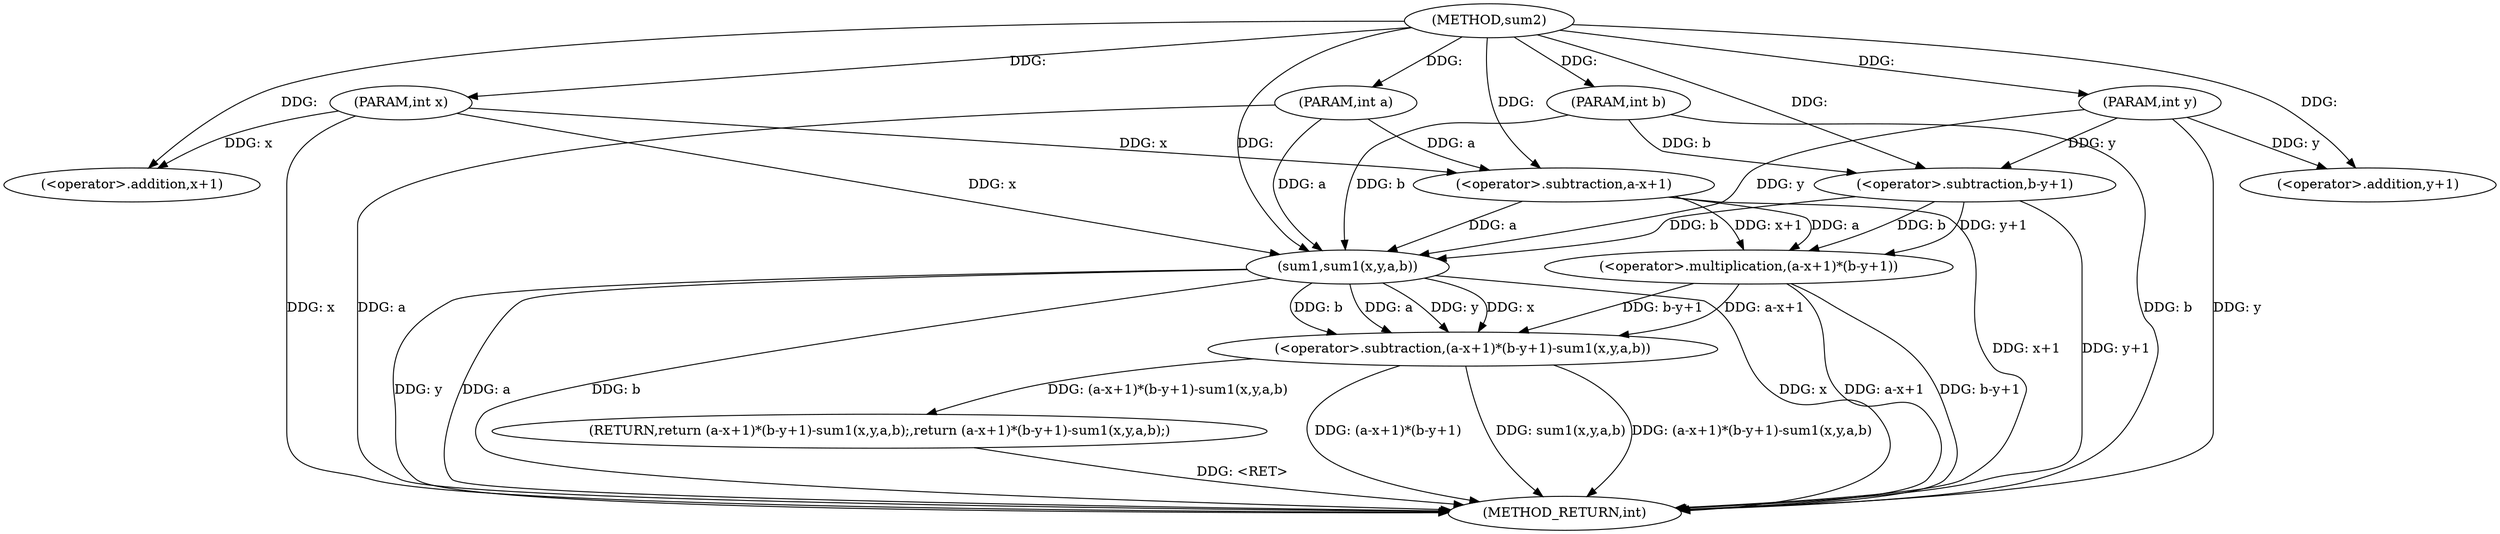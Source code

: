 digraph "sum2" {  
"1000140" [label = "(METHOD,sum2)" ]
"1000164" [label = "(METHOD_RETURN,int)" ]
"1000141" [label = "(PARAM,int x)" ]
"1000142" [label = "(PARAM,int y)" ]
"1000143" [label = "(PARAM,int a)" ]
"1000144" [label = "(PARAM,int b)" ]
"1000146" [label = "(RETURN,return (a-x+1)*(b-y+1)-sum1(x,y,a,b);,return (a-x+1)*(b-y+1)-sum1(x,y,a,b);)" ]
"1000147" [label = "(<operator>.subtraction,(a-x+1)*(b-y+1)-sum1(x,y,a,b))" ]
"1000148" [label = "(<operator>.multiplication,(a-x+1)*(b-y+1))" ]
"1000159" [label = "(sum1,sum1(x,y,a,b))" ]
"1000149" [label = "(<operator>.subtraction,a-x+1)" ]
"1000154" [label = "(<operator>.subtraction,b-y+1)" ]
"1000151" [label = "(<operator>.addition,x+1)" ]
"1000156" [label = "(<operator>.addition,y+1)" ]
  "1000146" -> "1000164"  [ label = "DDG: <RET>"] 
  "1000141" -> "1000164"  [ label = "DDG: x"] 
  "1000142" -> "1000164"  [ label = "DDG: y"] 
  "1000143" -> "1000164"  [ label = "DDG: a"] 
  "1000144" -> "1000164"  [ label = "DDG: b"] 
  "1000149" -> "1000164"  [ label = "DDG: x+1"] 
  "1000148" -> "1000164"  [ label = "DDG: a-x+1"] 
  "1000154" -> "1000164"  [ label = "DDG: y+1"] 
  "1000148" -> "1000164"  [ label = "DDG: b-y+1"] 
  "1000147" -> "1000164"  [ label = "DDG: (a-x+1)*(b-y+1)"] 
  "1000159" -> "1000164"  [ label = "DDG: x"] 
  "1000159" -> "1000164"  [ label = "DDG: y"] 
  "1000159" -> "1000164"  [ label = "DDG: a"] 
  "1000159" -> "1000164"  [ label = "DDG: b"] 
  "1000147" -> "1000164"  [ label = "DDG: sum1(x,y,a,b)"] 
  "1000147" -> "1000164"  [ label = "DDG: (a-x+1)*(b-y+1)-sum1(x,y,a,b)"] 
  "1000140" -> "1000141"  [ label = "DDG: "] 
  "1000140" -> "1000142"  [ label = "DDG: "] 
  "1000140" -> "1000143"  [ label = "DDG: "] 
  "1000140" -> "1000144"  [ label = "DDG: "] 
  "1000147" -> "1000146"  [ label = "DDG: (a-x+1)*(b-y+1)-sum1(x,y,a,b)"] 
  "1000148" -> "1000147"  [ label = "DDG: b-y+1"] 
  "1000148" -> "1000147"  [ label = "DDG: a-x+1"] 
  "1000159" -> "1000147"  [ label = "DDG: b"] 
  "1000159" -> "1000147"  [ label = "DDG: a"] 
  "1000159" -> "1000147"  [ label = "DDG: y"] 
  "1000159" -> "1000147"  [ label = "DDG: x"] 
  "1000149" -> "1000148"  [ label = "DDG: x+1"] 
  "1000149" -> "1000148"  [ label = "DDG: a"] 
  "1000154" -> "1000148"  [ label = "DDG: b"] 
  "1000154" -> "1000148"  [ label = "DDG: y+1"] 
  "1000141" -> "1000159"  [ label = "DDG: x"] 
  "1000140" -> "1000159"  [ label = "DDG: "] 
  "1000154" -> "1000159"  [ label = "DDG: b"] 
  "1000144" -> "1000159"  [ label = "DDG: b"] 
  "1000149" -> "1000159"  [ label = "DDG: a"] 
  "1000143" -> "1000159"  [ label = "DDG: a"] 
  "1000142" -> "1000159"  [ label = "DDG: y"] 
  "1000143" -> "1000149"  [ label = "DDG: a"] 
  "1000140" -> "1000149"  [ label = "DDG: "] 
  "1000141" -> "1000149"  [ label = "DDG: x"] 
  "1000144" -> "1000154"  [ label = "DDG: b"] 
  "1000140" -> "1000154"  [ label = "DDG: "] 
  "1000142" -> "1000154"  [ label = "DDG: y"] 
  "1000141" -> "1000151"  [ label = "DDG: x"] 
  "1000140" -> "1000151"  [ label = "DDG: "] 
  "1000142" -> "1000156"  [ label = "DDG: y"] 
  "1000140" -> "1000156"  [ label = "DDG: "] 
}
